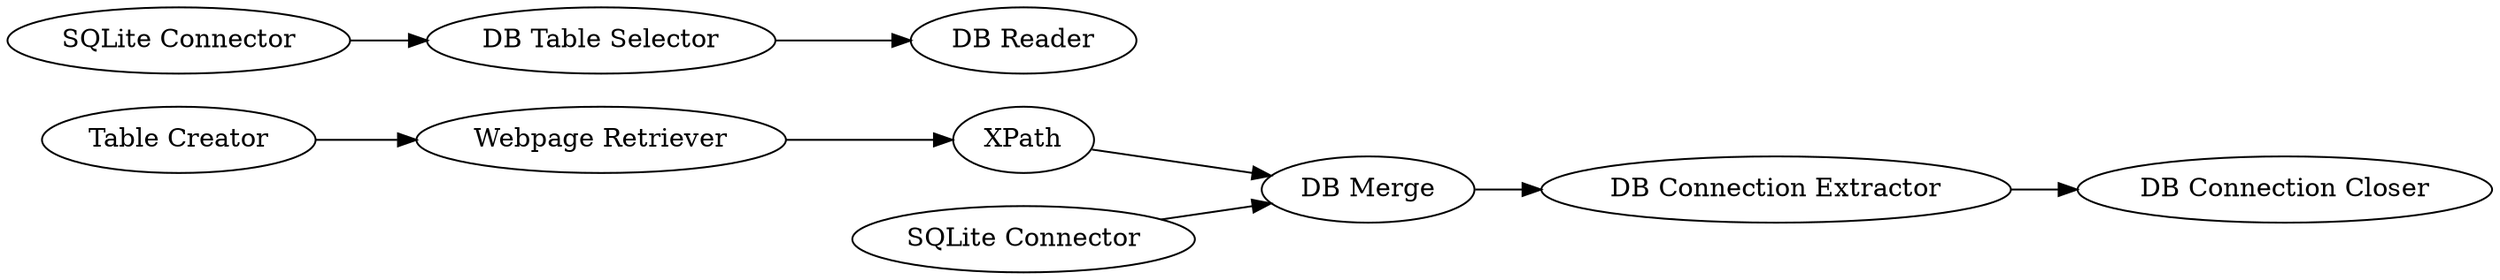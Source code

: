 digraph {
	"5865904032406036743_6" [label="DB Connection Closer"]
	"5865904032406036743_5" [label="DB Merge"]
	"5865904032406036743_3" [label="Table Creator"]
	"5865904032406036743_2" [label=XPath]
	"5865904032406036743_11" [label="SQLite Connector"]
	"5865904032406036743_7" [label="DB Connection Extractor"]
	"5865904032406036743_1" [label="Webpage Retriever"]
	"5865904032406036743_10" [label="DB Reader"]
	"5865904032406036743_4" [label="SQLite Connector"]
	"5865904032406036743_9" [label="DB Table Selector"]
	"5865904032406036743_9" -> "5865904032406036743_10"
	"5865904032406036743_4" -> "5865904032406036743_5"
	"5865904032406036743_1" -> "5865904032406036743_2"
	"5865904032406036743_5" -> "5865904032406036743_7"
	"5865904032406036743_2" -> "5865904032406036743_5"
	"5865904032406036743_7" -> "5865904032406036743_6"
	"5865904032406036743_11" -> "5865904032406036743_9"
	"5865904032406036743_3" -> "5865904032406036743_1"
	rankdir=LR
}
